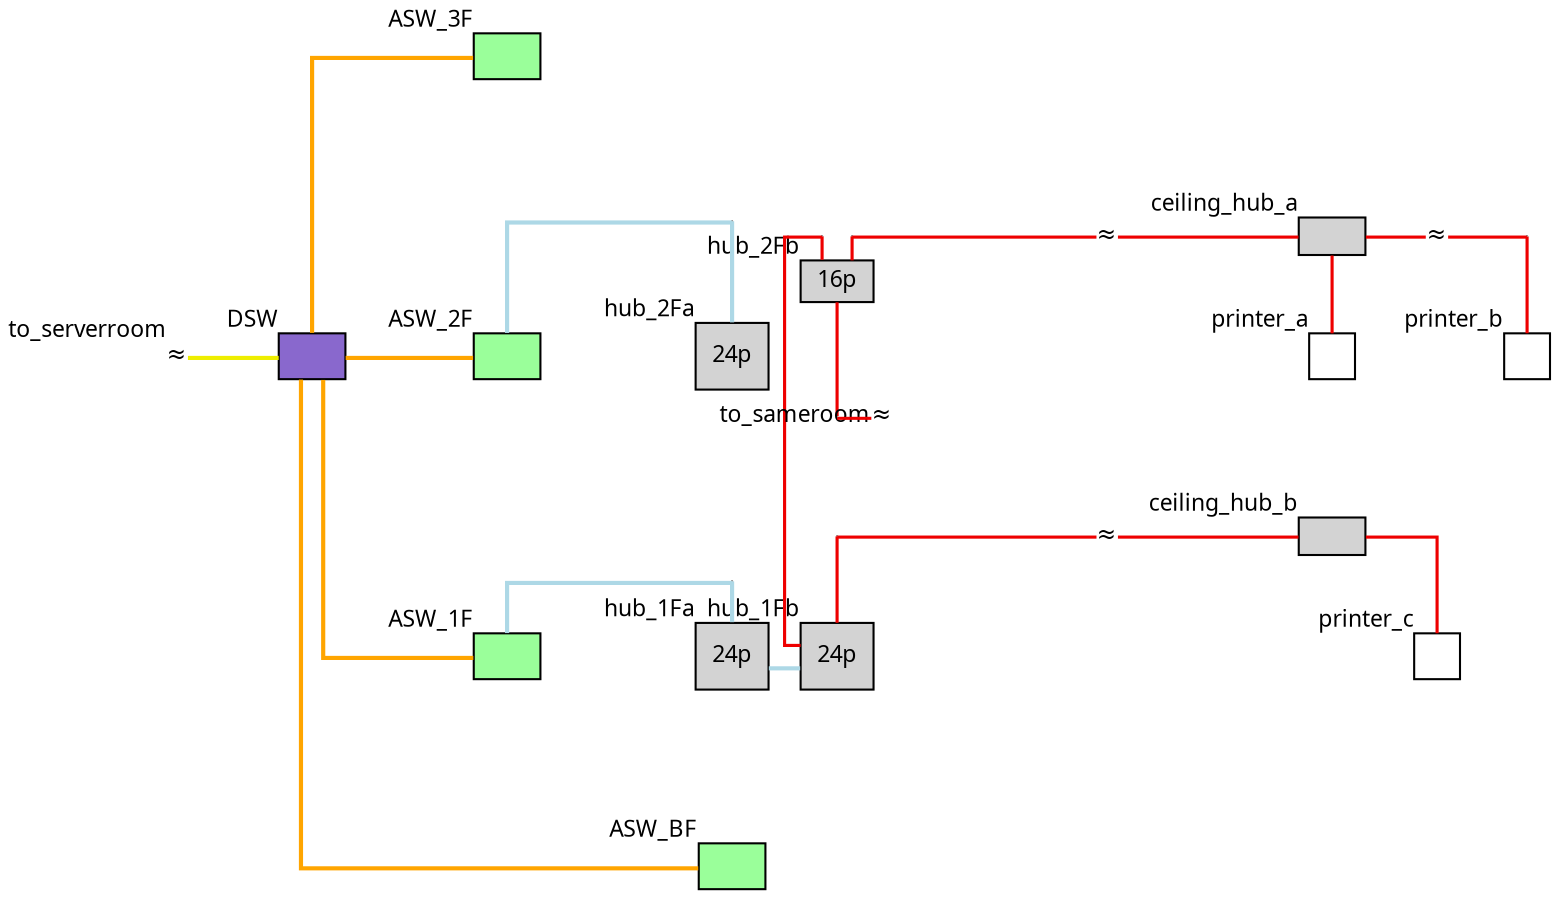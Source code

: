 graph {
    graph [ layout="neato" splines=ortho ];
    node [ shape="box" label="" xlabel="\N" fontsize="11.0" fontname="NotoSans" ];

    // managed switches
    node [ width="0.45" height="0.3" style="filled" fillcolor="PaleGreen1" ];
    ASW_3F [ pos="3.0,6.7!" ];
    ASW_2F [ pos="3.0,4.7!" ];
    ASW_1F [ pos="3.0,2.7!" ];
    ASW_BF [ pos="4.5,1.3!" ];
    DSW   [ pos="1.7,4.7!" fillcolor="MediumPurple3" ];
    
    // hubs
    node [ width="0.3" height="0.45" style="filled" fillcolor="lightgray" ];
    hub_2Fa [ pos="4.5,4.7!" label="24p" ];
    hub_2Fb [ pos="5.2,5.2!" label="16p" width="0.3" height="0.2" ];
    hub_1Fa [ pos="4.5,2.7!" label="24p" ];
    hub_1Fb [ pos="5.2,2.7!" label="24p" ];
    ceiling_hub_a [ pos="8.5,5.5!" width="0.45" height="0.25" ];
    ceiling_hub_b [ pos="8.5,3.5!" width="0.45" height="0.25" ];

    // other devices
    node [ width="0.3" height="0.3" style="filled" fillcolor="white" ];
    printer_a [ pos="8.5,4.7!" ];
    printer_b [ pos="9.8,4.7!" ];
    printer_c [ pos="9.2,2.7!" ];
    
    // further points
    node [ style="" ];
    to_serverroom [ shape="plain" pos="0.8,4.7!" label="≈" ];
    to_further_2Fa [ shape="plain" pos="7.0,5.5!" label="≈" xlabel="" ];
    to_further_2Fb [ shape="plain" pos="9.2,5.5!" label="≈" xlabel="" ];
    to_further_1F [ shape="plain" pos="7.0,3.5!" label="≈" xlabel="" ];
    to_sameroom [ shape="plain" pos="5.5,4.3!" label="≈" ];

    // waypoints
    // (changing width to larger like 0.1 will show waypoint locations)
    node [ shape="point" xlabel="" width="0.001" fillcolor="black" ];
    waypoint_2F_hub_a_above [ pos="4.5,5.6!" ];
    waypoint_2F_hub_b_right [ pos="5.3,5.5!" ];
    waypoint_2F_hub_b_below [ pos="5.2,4.3!" ];
    waypoint_1F_hub_a [ pos="4.5,3.2!" ];
    waypoint_1F_hub_b [ pos="5.2,3.5!" ];
    waypoint_1F_2F [ pos="5.1,5.5!" ];
    waypoint_2F_farright [ pos="9.8,5.5!" ];

    // LAN cables
    edge [ color="lightblue" penwidth="2" ];
    ASW_2F -- waypoint_2F_hub_a_above -- hub_2Fa;
    ASW_1F -- waypoint_1F_hub_a -- hub_1Fa;
    hub_1Fa -- hub_1Fb;
    edge [ color="red2" penwidth="1.5" ];
    hub_1Fb -- waypoint_1F_2F -- hub_2Fb;
    hub_2Fb -- waypoint_2F_hub_b_below -- to_sameroom;
    hub_2Fb -- waypoint_2F_hub_b_right -- to_further_2Fa -- ceiling_hub_a;
    ceiling_hub_a -- printer_a;
    ceiling_hub_a -- to_further_2Fb -- waypoint_2F_farright -- printer_b;
    hub_1Fb -- waypoint_1F_hub_b -- to_further_1F -- ceiling_hub_b -- printer_c;
    
    // Fibers
    edge [ color="orange" penwidth="2" ];
    ASW_3F -- DSW;
    ASW_2F -- DSW;
    ASW_1F -- DSW;
    ASW_BF -- DSW;
    DSW -- to_serverroom [ color="yellow2" ];
}
